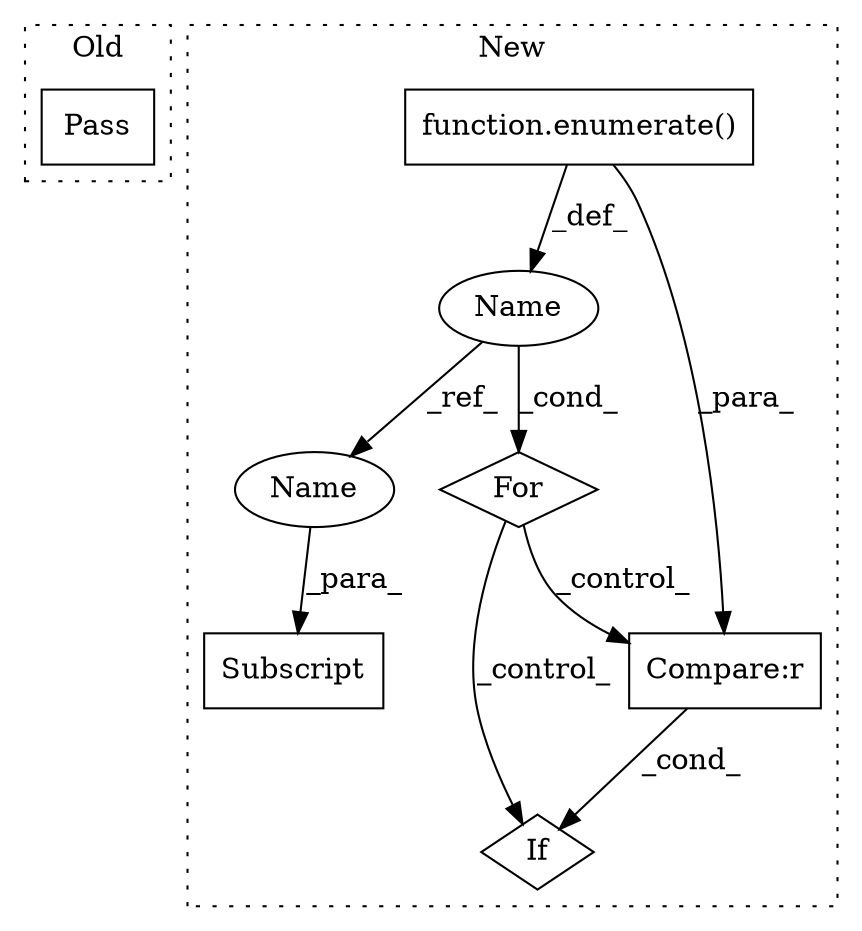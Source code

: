 digraph G {
subgraph cluster0 {
1 [label="Pass" a="62" s="773" l="4" shape="box"];
label = "Old";
style="dotted";
}
subgraph cluster1 {
2 [label="function.enumerate()" a="75" s="7358,7385" l="10,1" shape="box"];
3 [label="For" a="107" s="7340,7386" l="4,18" shape="diamond"];
4 [label="Subscript" a="63" s="7469,0" l="21,0" shape="box"];
5 [label="Name" a="87" s="7347" l="7" shape="ellipse"];
6 [label="If" a="96" s="7597" l="3" shape="diamond"];
7 [label="Compare:r" a="40" s="7600" l="44" shape="box"];
8 [label="Name" a="87" s="7482" l="7" shape="ellipse"];
label = "New";
style="dotted";
}
2 -> 7 [label="_para_"];
2 -> 5 [label="_def_"];
3 -> 6 [label="_control_"];
3 -> 7 [label="_control_"];
5 -> 8 [label="_ref_"];
5 -> 3 [label="_cond_"];
7 -> 6 [label="_cond_"];
8 -> 4 [label="_para_"];
}